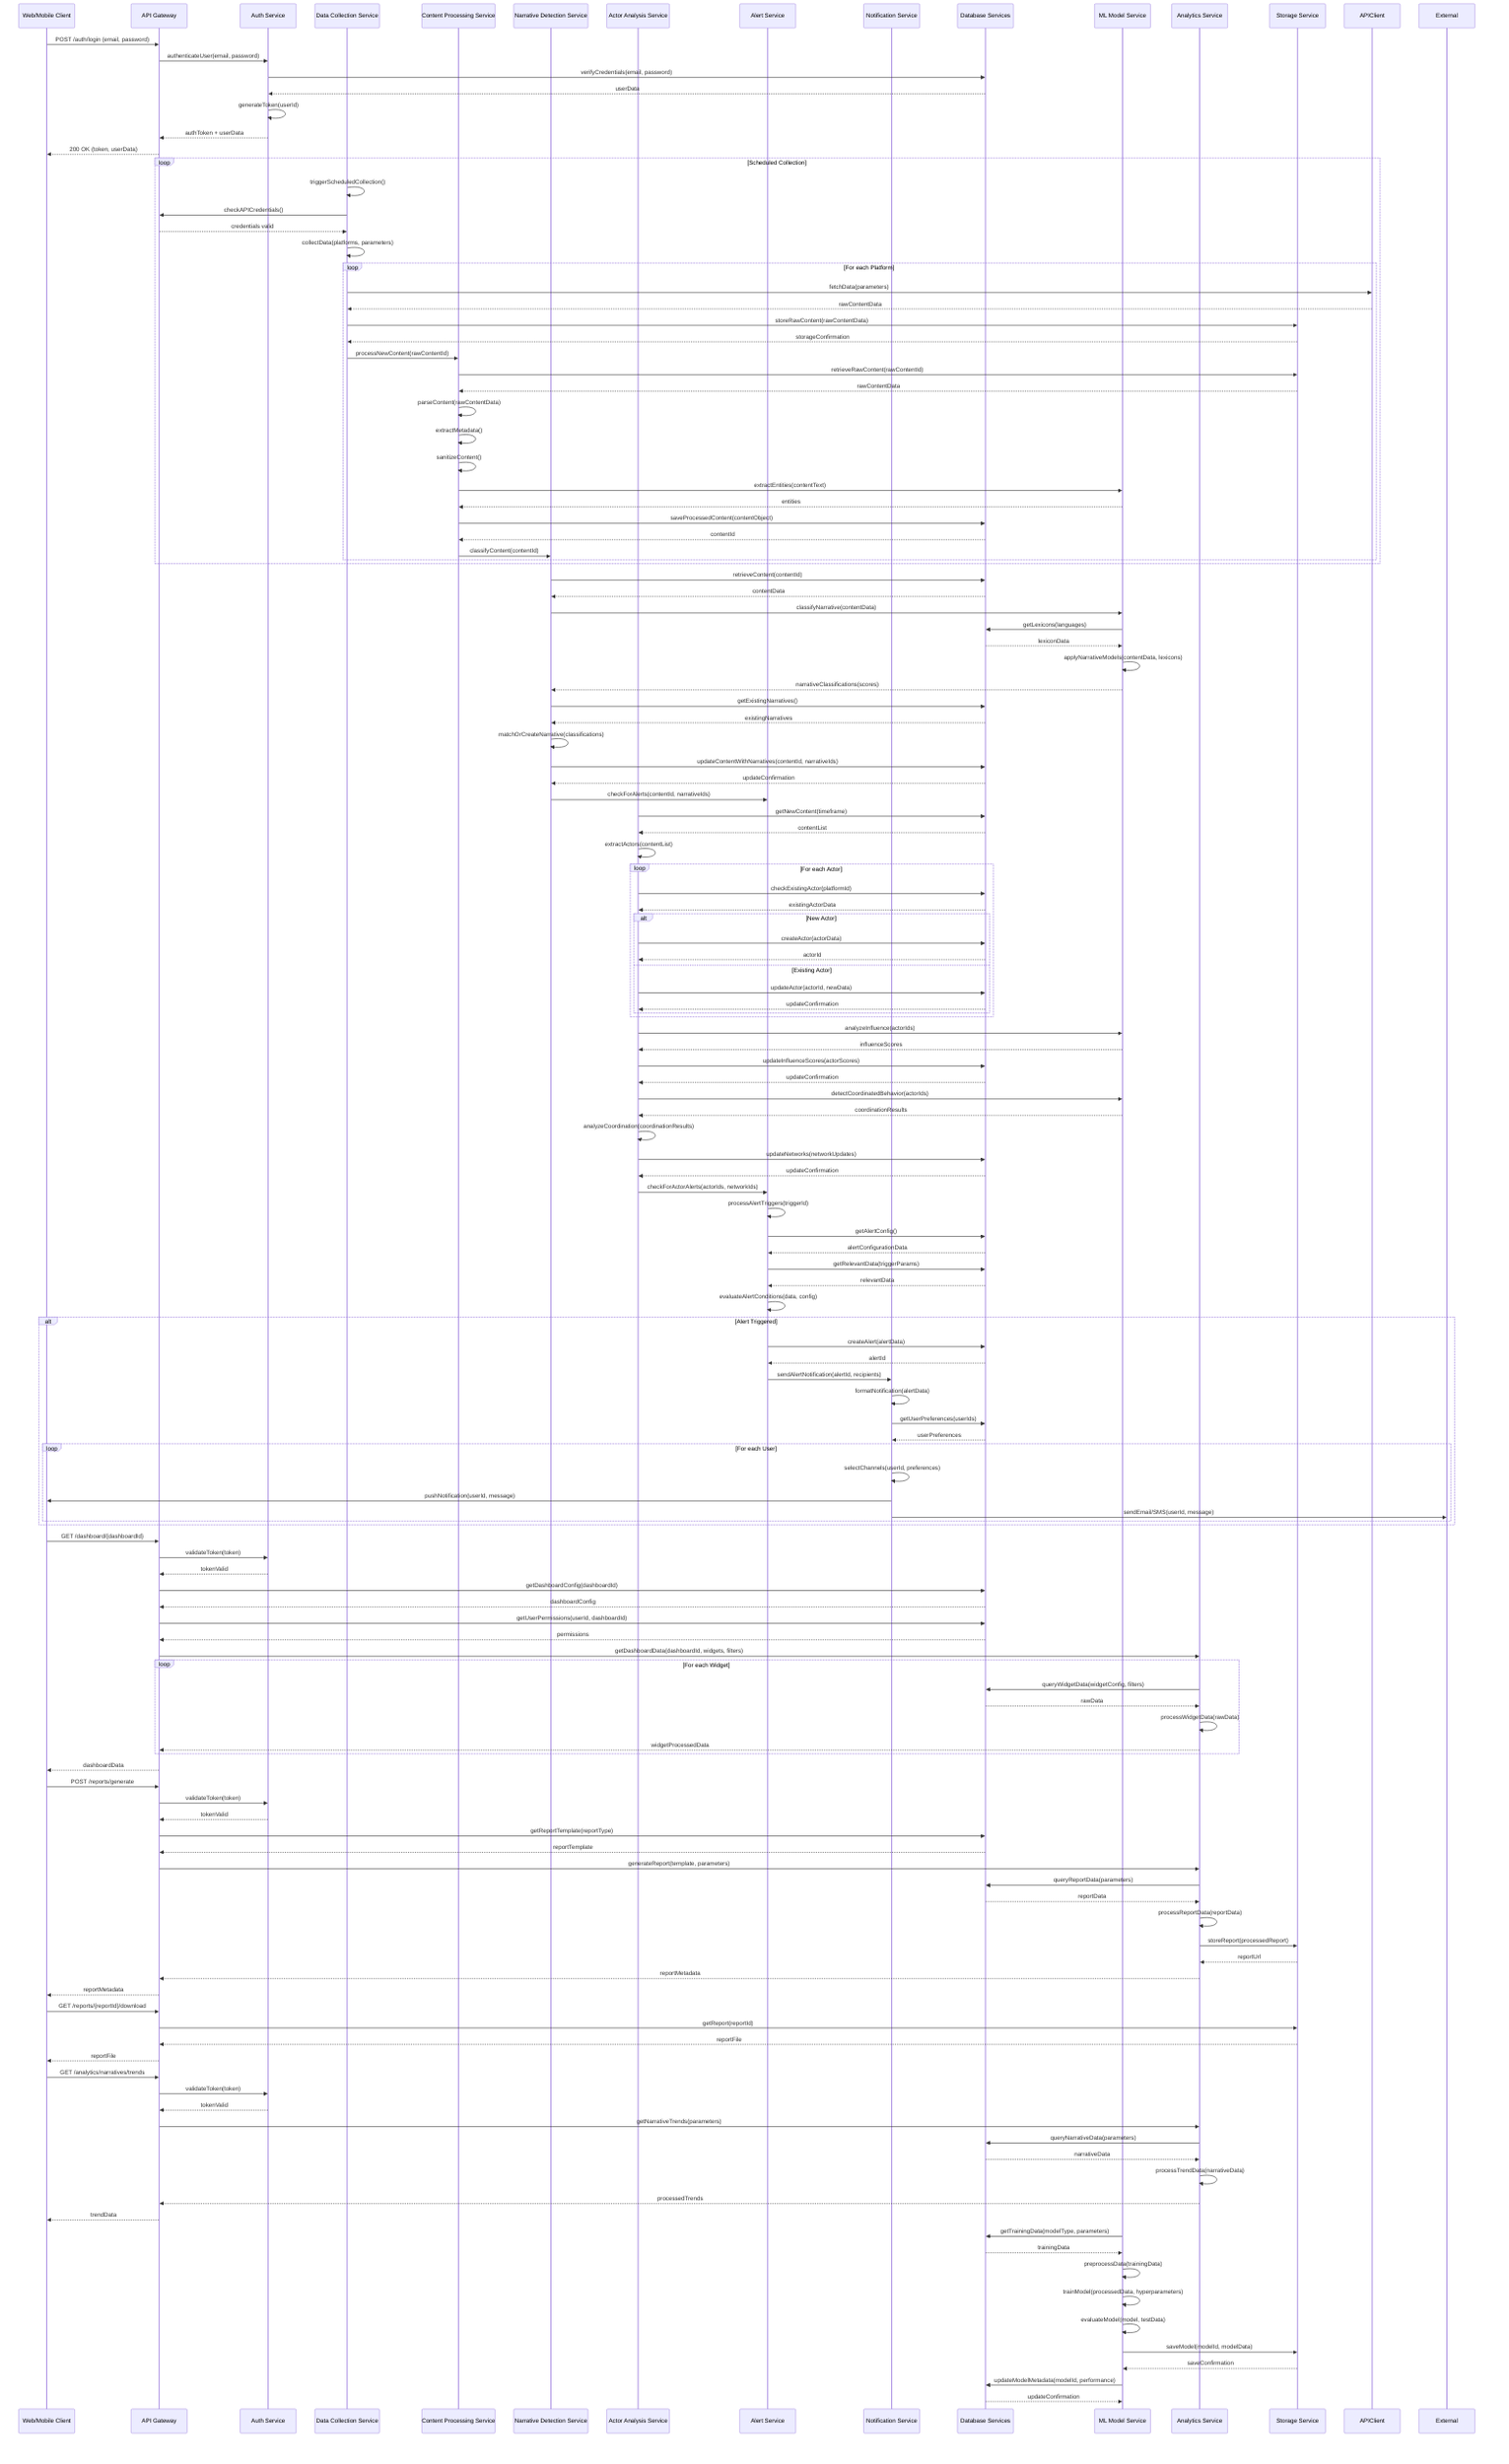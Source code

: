 sequenceDiagram
    participant Client as Web/Mobile Client
    participant API as API Gateway
    participant Auth as Auth Service
    participant DataCol as Data Collection Service
    participant Content as Content Processing Service
    participant NarrDet as Narrative Detection Service
    participant ActorAn as Actor Analysis Service
    participant AlertSvc as Alert Service
    participant NotifSvc as Notification Service
    participant DB as Database Services
    participant ML as ML Model Service
    participant Analytics as Analytics Service
    participant Storage as Storage Service

    %% User Authentication Flow
    Client->>API: POST /auth/login (email, password)
    API->>Auth: authenticateUser(email, password)
    Auth->>DB: verifyCredentials(email, password)
    DB-->>Auth: userData
    Auth->>Auth: generateToken(userId)
    Auth-->>API: authToken + userData
    API-->>Client: 200 OK (token, userData)

    %% Data Collection Flow
    loop Scheduled Collection
        DataCol->>DataCol: triggerScheduledCollection()
        DataCol->>API: checkAPICredentials()
        API-->>DataCol: credentials valid
        DataCol->>DataCol: collectData(platforms, parameters)
        loop For each Platform
            DataCol->>APIClient: fetchData(parameters)
            APIClient-->>DataCol: rawContentData
            DataCol->>Storage: storeRawContent(rawContentData)
            Storage-->>DataCol: storageConfirmation
            DataCol->>Content: processNewContent(rawContentId)
            Content->>Storage: retrieveRawContent(rawContentId)
            Storage-->>Content: rawContentData
            Content->>Content: parseContent(rawContentData)
            Content->>Content: extractMetadata()
            Content->>Content: sanitizeContent()
            Content->>ML: extractEntities(contentText)
            ML-->>Content: entities
            Content->>DB: saveProcessedContent(contentObject)
            DB-->>Content: contentId
            Content->>NarrDet: classifyContent(contentId)
        end
    end

    %% Narrative Detection Flow
    NarrDet->>DB: retrieveContent(contentId)
    DB-->>NarrDet: contentData
    NarrDet->>ML: classifyNarrative(contentData)
    ML->>DB: getLexicons(languages)
    DB-->>ML: lexiconData
    ML->>ML: applyNarrativeModels(contentData, lexicons)
    ML-->>NarrDet: narrativeClassifications(scores)
    NarrDet->>DB: getExistingNarratives()
    DB-->>NarrDet: existingNarratives
    NarrDet->>NarrDet: matchOrCreateNarrative(classifications)
    NarrDet->>DB: updateContentWithNarratives(contentId, narrativeIds)
    DB-->>NarrDet: updateConfirmation
    NarrDet->>AlertSvc: checkForAlerts(contentId, narrativeIds)

    %% Actor Analysis Flow
    ActorAn->>DB: getNewContent(timeframe)
    DB-->>ActorAn: contentList
    ActorAn->>ActorAn: extractActors(contentList)
    loop For each Actor
        ActorAn->>DB: checkExistingActor(platformId)
        DB-->>ActorAn: existingActorData
        alt New Actor
            ActorAn->>DB: createActor(actorData)
            DB-->>ActorAn: actorId
        else Existing Actor
            ActorAn->>DB: updateActor(actorId, newData)
            DB-->>ActorAn: updateConfirmation
        end
    end
    ActorAn->>ML: analyzeInfluence(actorIds)
    ML-->>ActorAn: influenceScores
    ActorAn->>DB: updateInfluenceScores(actorScores)
    DB-->>ActorAn: updateConfirmation
    ActorAn->>ML: detectCoordinatedBehavior(actorIds)
    ML-->>ActorAn: coordinationResults
    ActorAn->>ActorAn: analyzeCoordination(coordinationResults)
    ActorAn->>DB: updateNetworks(networkUpdates)
    DB-->>ActorAn: updateConfirmation
    ActorAn->>AlertSvc: checkForActorAlerts(actorIds, networkIds)

    %% Alert Generation Flow
    AlertSvc->>AlertSvc: processAlertTriggers(triggerId)
    AlertSvc->>DB: getAlertConfig()
    DB-->>AlertSvc: alertConfigurationData
    AlertSvc->>DB: getRelevantData(triggerParams)
    DB-->>AlertSvc: relevantData
    AlertSvc->>AlertSvc: evaluateAlertConditions(data, config)
    alt Alert Triggered
        AlertSvc->>DB: createAlert(alertData)
        DB-->>AlertSvc: alertId
        AlertSvc->>NotifSvc: sendAlertNotification(alertId, recipients)
        NotifSvc->>NotifSvc: formatNotification(alertData)
        NotifSvc->>DB: getUserPreferences(userIds)
        DB-->>NotifSvc: userPreferences
        loop For each User
            NotifSvc->>NotifSvc: selectChannels(userId, preferences)
            NotifSvc->>Client: pushNotification(userId, message)
            NotifSvc->>External: sendEmail/SMS(userId, message)
        end
    end

    %% Dashboard Data Request Flow
    Client->>API: GET /dashboard/{dashboardId}
    API->>Auth: validateToken(token)
    Auth-->>API: tokenValid
    API->>DB: getDashboardConfig(dashboardId)
    DB-->>API: dashboardConfig
    API->>DB: getUserPermissions(userId, dashboardId)
    DB-->>API: permissions
    API->>Analytics: getDashboardData(dashboardId, widgets, filters)
    loop For each Widget
        Analytics->>DB: queryWidgetData(widgetConfig, filters)
        DB-->>Analytics: rawData
        Analytics->>Analytics: processWidgetData(rawData)
        Analytics-->>API: widgetProcessedData
    end
    API-->>Client: dashboardData

    %% Report Generation Flow
    Client->>API: POST /reports/generate
    API->>Auth: validateToken(token)
    Auth-->>API: tokenValid
    API->>DB: getReportTemplate(reportType)
    DB-->>API: reportTemplate
    API->>Analytics: generateReport(template, parameters)
    Analytics->>DB: queryReportData(parameters)
    DB-->>Analytics: reportData
    Analytics->>Analytics: processReportData(reportData)
    Analytics->>Storage: storeReport(processedReport)
    Storage-->>Analytics: reportUrl
    Analytics-->>API: reportMetadata
    API-->>Client: reportMetadata
    Client->>API: GET /reports/{reportId}/download
    API->>Storage: getReport(reportId)
    Storage-->>API: reportFile
    API-->>Client: reportFile

    %% Narrative Trend Analysis Flow
    Client->>API: GET /analytics/narratives/trends
    API->>Auth: validateToken(token)
    Auth-->>API: tokenValid
    API->>Analytics: getNarrativeTrends(parameters)
    Analytics->>DB: queryNarrativeData(parameters)
    DB-->>Analytics: narrativeData
    Analytics->>Analytics: processTrendData(narrativeData)
    Analytics-->>API: processedTrends
    API-->>Client: trendData

    %% Model Training Flow
    ML->>DB: getTrainingData(modelType, parameters)
    DB-->>ML: trainingData
    ML->>ML: preprocessData(trainingData)
    ML->>ML: trainModel(processedData, hyperparameters)
    ML->>ML: evaluateModel(model, testData)
    ML->>Storage: saveModel(modelId, modelData)
    Storage-->>ML: saveConfirmation
    ML->>DB: updateModelMetadata(modelId, performance)
    DB-->>ML: updateConfirmation
